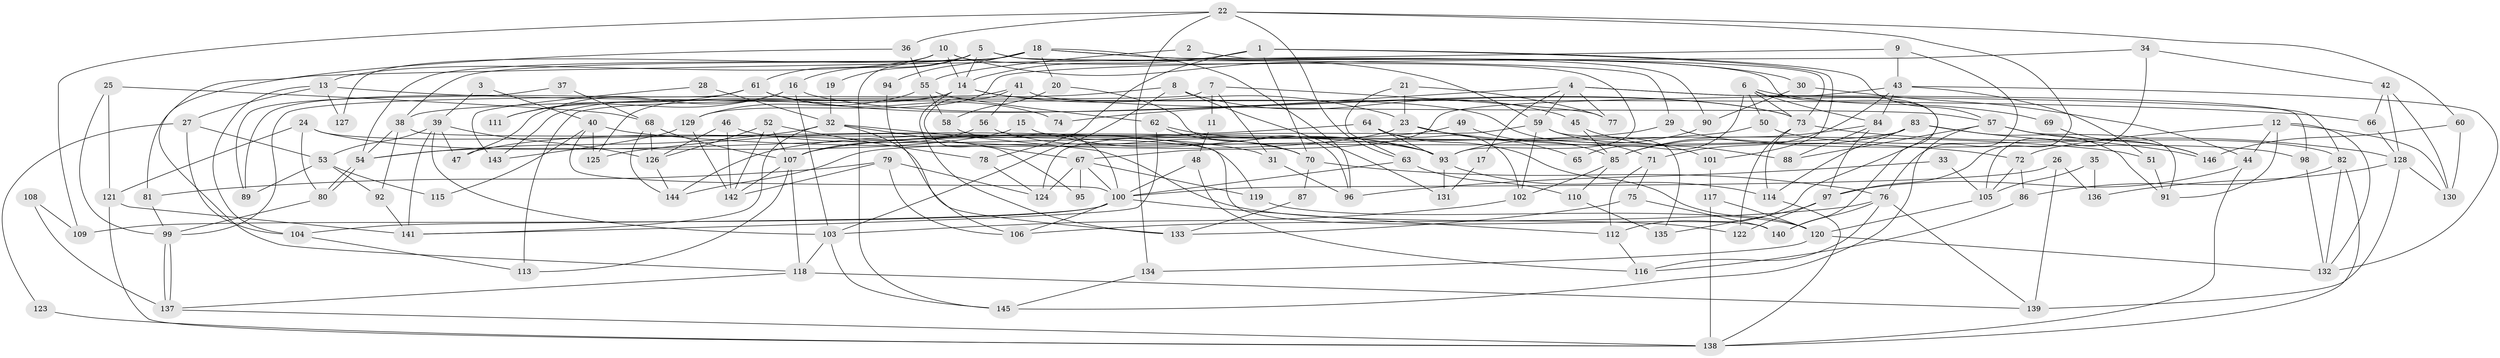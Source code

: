 // Generated by graph-tools (version 1.1) at 2025/50/03/09/25 04:50:45]
// undirected, 146 vertices, 292 edges
graph export_dot {
graph [start="1"]
  node [color=gray90,style=filled];
  1;
  2;
  3;
  4;
  5;
  6;
  7;
  8;
  9;
  10;
  11;
  12;
  13;
  14;
  15;
  16;
  17;
  18;
  19;
  20;
  21;
  22;
  23;
  24;
  25;
  26;
  27;
  28;
  29;
  30;
  31;
  32;
  33;
  34;
  35;
  36;
  37;
  38;
  39;
  40;
  41;
  42;
  43;
  44;
  45;
  46;
  47;
  48;
  49;
  50;
  51;
  52;
  53;
  54;
  55;
  56;
  57;
  58;
  59;
  60;
  61;
  62;
  63;
  64;
  65;
  66;
  67;
  68;
  69;
  70;
  71;
  72;
  73;
  74;
  75;
  76;
  77;
  78;
  79;
  80;
  81;
  82;
  83;
  84;
  85;
  86;
  87;
  88;
  89;
  90;
  91;
  92;
  93;
  94;
  95;
  96;
  97;
  98;
  99;
  100;
  101;
  102;
  103;
  104;
  105;
  106;
  107;
  108;
  109;
  110;
  111;
  112;
  113;
  114;
  115;
  116;
  117;
  118;
  119;
  120;
  121;
  122;
  123;
  124;
  125;
  126;
  127;
  128;
  129;
  130;
  131;
  132;
  133;
  134;
  135;
  136;
  137;
  138;
  139;
  140;
  141;
  142;
  143;
  144;
  145;
  146;
  1 -- 14;
  1 -- 70;
  1 -- 57;
  1 -- 78;
  1 -- 101;
  2 -- 73;
  2 -- 55;
  3 -- 39;
  3 -- 40;
  4 -- 98;
  4 -- 82;
  4 -- 17;
  4 -- 59;
  4 -- 74;
  4 -- 77;
  5 -- 112;
  5 -- 14;
  5 -- 16;
  5 -- 19;
  5 -- 29;
  5 -- 127;
  6 -- 50;
  6 -- 140;
  6 -- 65;
  6 -- 69;
  6 -- 73;
  6 -- 84;
  7 -- 113;
  7 -- 31;
  7 -- 11;
  7 -- 77;
  8 -- 38;
  8 -- 103;
  8 -- 45;
  8 -- 131;
  9 -- 81;
  9 -- 43;
  9 -- 76;
  10 -- 93;
  10 -- 59;
  10 -- 13;
  10 -- 14;
  10 -- 61;
  11 -- 48;
  12 -- 91;
  12 -- 44;
  12 -- 72;
  12 -- 130;
  12 -- 132;
  13 -- 27;
  13 -- 66;
  13 -- 104;
  13 -- 127;
  14 -- 23;
  14 -- 71;
  14 -- 125;
  14 -- 133;
  14 -- 143;
  15 -- 93;
  15 -- 54;
  16 -- 73;
  16 -- 47;
  16 -- 103;
  16 -- 111;
  17 -- 131;
  18 -- 30;
  18 -- 145;
  18 -- 20;
  18 -- 38;
  18 -- 54;
  18 -- 90;
  18 -- 94;
  18 -- 96;
  19 -- 32;
  20 -- 58;
  20 -- 96;
  21 -- 23;
  21 -- 77;
  21 -- 63;
  22 -- 63;
  22 -- 97;
  22 -- 36;
  22 -- 60;
  22 -- 109;
  22 -- 134;
  23 -- 47;
  23 -- 72;
  23 -- 65;
  24 -- 80;
  24 -- 119;
  24 -- 31;
  24 -- 121;
  25 -- 121;
  25 -- 68;
  25 -- 99;
  26 -- 100;
  26 -- 139;
  26 -- 136;
  27 -- 53;
  27 -- 104;
  27 -- 123;
  28 -- 143;
  28 -- 32;
  29 -- 107;
  29 -- 98;
  30 -- 44;
  30 -- 90;
  31 -- 96;
  32 -- 54;
  32 -- 141;
  32 -- 67;
  32 -- 122;
  32 -- 133;
  33 -- 96;
  33 -- 105;
  34 -- 129;
  34 -- 42;
  34 -- 105;
  35 -- 105;
  35 -- 136;
  36 -- 118;
  36 -- 55;
  37 -- 89;
  37 -- 68;
  38 -- 54;
  38 -- 92;
  38 -- 140;
  39 -- 126;
  39 -- 103;
  39 -- 47;
  39 -- 53;
  39 -- 141;
  40 -- 125;
  40 -- 51;
  40 -- 100;
  40 -- 115;
  41 -- 99;
  41 -- 57;
  41 -- 56;
  41 -- 95;
  42 -- 130;
  42 -- 128;
  42 -- 66;
  43 -- 71;
  43 -- 84;
  43 -- 51;
  43 -- 67;
  43 -- 132;
  44 -- 97;
  44 -- 138;
  45 -- 85;
  45 -- 88;
  46 -- 93;
  46 -- 142;
  46 -- 126;
  48 -- 116;
  48 -- 100;
  49 -- 85;
  49 -- 144;
  50 -- 82;
  50 -- 107;
  51 -- 91;
  52 -- 78;
  52 -- 126;
  52 -- 107;
  52 -- 142;
  53 -- 92;
  53 -- 89;
  53 -- 115;
  54 -- 80;
  54 -- 80;
  55 -- 62;
  55 -- 58;
  55 -- 129;
  56 -- 107;
  56 -- 70;
  57 -- 146;
  57 -- 88;
  57 -- 91;
  57 -- 145;
  58 -- 100;
  59 -- 101;
  59 -- 102;
  59 -- 124;
  59 -- 135;
  60 -- 130;
  60 -- 146;
  61 -- 73;
  61 -- 74;
  61 -- 89;
  61 -- 111;
  62 -- 141;
  62 -- 70;
  62 -- 93;
  63 -- 100;
  63 -- 110;
  64 -- 102;
  64 -- 120;
  64 -- 93;
  64 -- 125;
  66 -- 128;
  67 -- 95;
  67 -- 100;
  67 -- 119;
  67 -- 124;
  68 -- 144;
  68 -- 107;
  68 -- 126;
  69 -- 146;
  70 -- 76;
  70 -- 87;
  71 -- 75;
  71 -- 112;
  72 -- 105;
  72 -- 86;
  73 -- 122;
  73 -- 114;
  73 -- 128;
  75 -- 133;
  75 -- 140;
  76 -- 106;
  76 -- 116;
  76 -- 139;
  76 -- 140;
  78 -- 124;
  79 -- 124;
  79 -- 142;
  79 -- 81;
  79 -- 106;
  80 -- 99;
  81 -- 99;
  82 -- 86;
  82 -- 132;
  82 -- 138;
  83 -- 85;
  83 -- 114;
  83 -- 91;
  83 -- 144;
  83 -- 146;
  84 -- 88;
  84 -- 85;
  84 -- 97;
  85 -- 102;
  85 -- 110;
  86 -- 116;
  87 -- 133;
  90 -- 93;
  92 -- 141;
  93 -- 114;
  93 -- 131;
  94 -- 106;
  97 -- 135;
  97 -- 122;
  98 -- 132;
  99 -- 137;
  99 -- 137;
  100 -- 104;
  100 -- 106;
  100 -- 109;
  100 -- 112;
  101 -- 117;
  102 -- 103;
  103 -- 118;
  103 -- 145;
  104 -- 113;
  105 -- 120;
  107 -- 118;
  107 -- 113;
  107 -- 142;
  108 -- 137;
  108 -- 109;
  110 -- 135;
  112 -- 116;
  114 -- 138;
  117 -- 138;
  117 -- 120;
  118 -- 137;
  118 -- 139;
  119 -- 120;
  120 -- 132;
  120 -- 134;
  121 -- 138;
  121 -- 141;
  123 -- 138;
  126 -- 144;
  128 -- 130;
  128 -- 136;
  128 -- 139;
  129 -- 142;
  129 -- 143;
  134 -- 145;
  137 -- 138;
}
